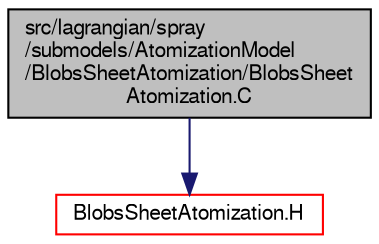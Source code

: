 digraph "src/lagrangian/spray/submodels/AtomizationModel/BlobsSheetAtomization/BlobsSheetAtomization.C"
{
  bgcolor="transparent";
  edge [fontname="FreeSans",fontsize="10",labelfontname="FreeSans",labelfontsize="10"];
  node [fontname="FreeSans",fontsize="10",shape=record];
  Node0 [label="src/lagrangian/spray\l/submodels/AtomizationModel\l/BlobsSheetAtomization/BlobsSheet\lAtomization.C",height=0.2,width=0.4,color="black", fillcolor="grey75", style="filled", fontcolor="black"];
  Node0 -> Node1 [color="midnightblue",fontsize="10",style="solid",fontname="FreeSans"];
  Node1 [label="BlobsSheetAtomization.H",height=0.2,width=0.4,color="red",URL="$a06710.html"];
}
